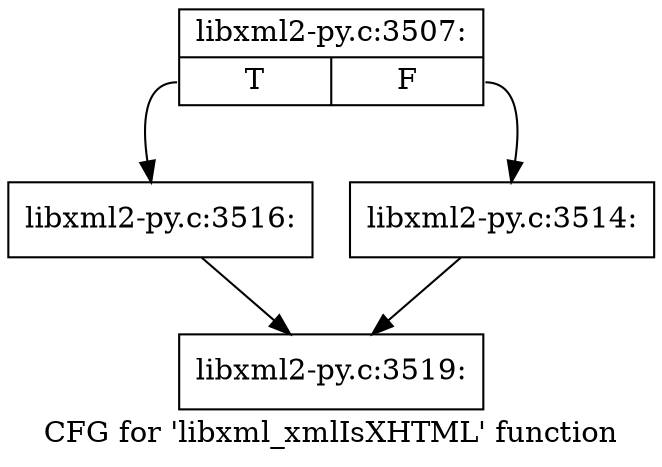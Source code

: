 digraph "CFG for 'libxml_xmlIsXHTML' function" {
	label="CFG for 'libxml_xmlIsXHTML' function";

	Node0x3f349a0 [shape=record,label="{libxml2-py.c:3507:|{<s0>T|<s1>F}}"];
	Node0x3f349a0:s0 -> Node0x3f39f10;
	Node0x3f349a0:s1 -> Node0x3f39ec0;
	Node0x3f39ec0 [shape=record,label="{libxml2-py.c:3514:}"];
	Node0x3f39ec0 -> Node0x3f34b30;
	Node0x3f39f10 [shape=record,label="{libxml2-py.c:3516:}"];
	Node0x3f39f10 -> Node0x3f34b30;
	Node0x3f34b30 [shape=record,label="{libxml2-py.c:3519:}"];
}
